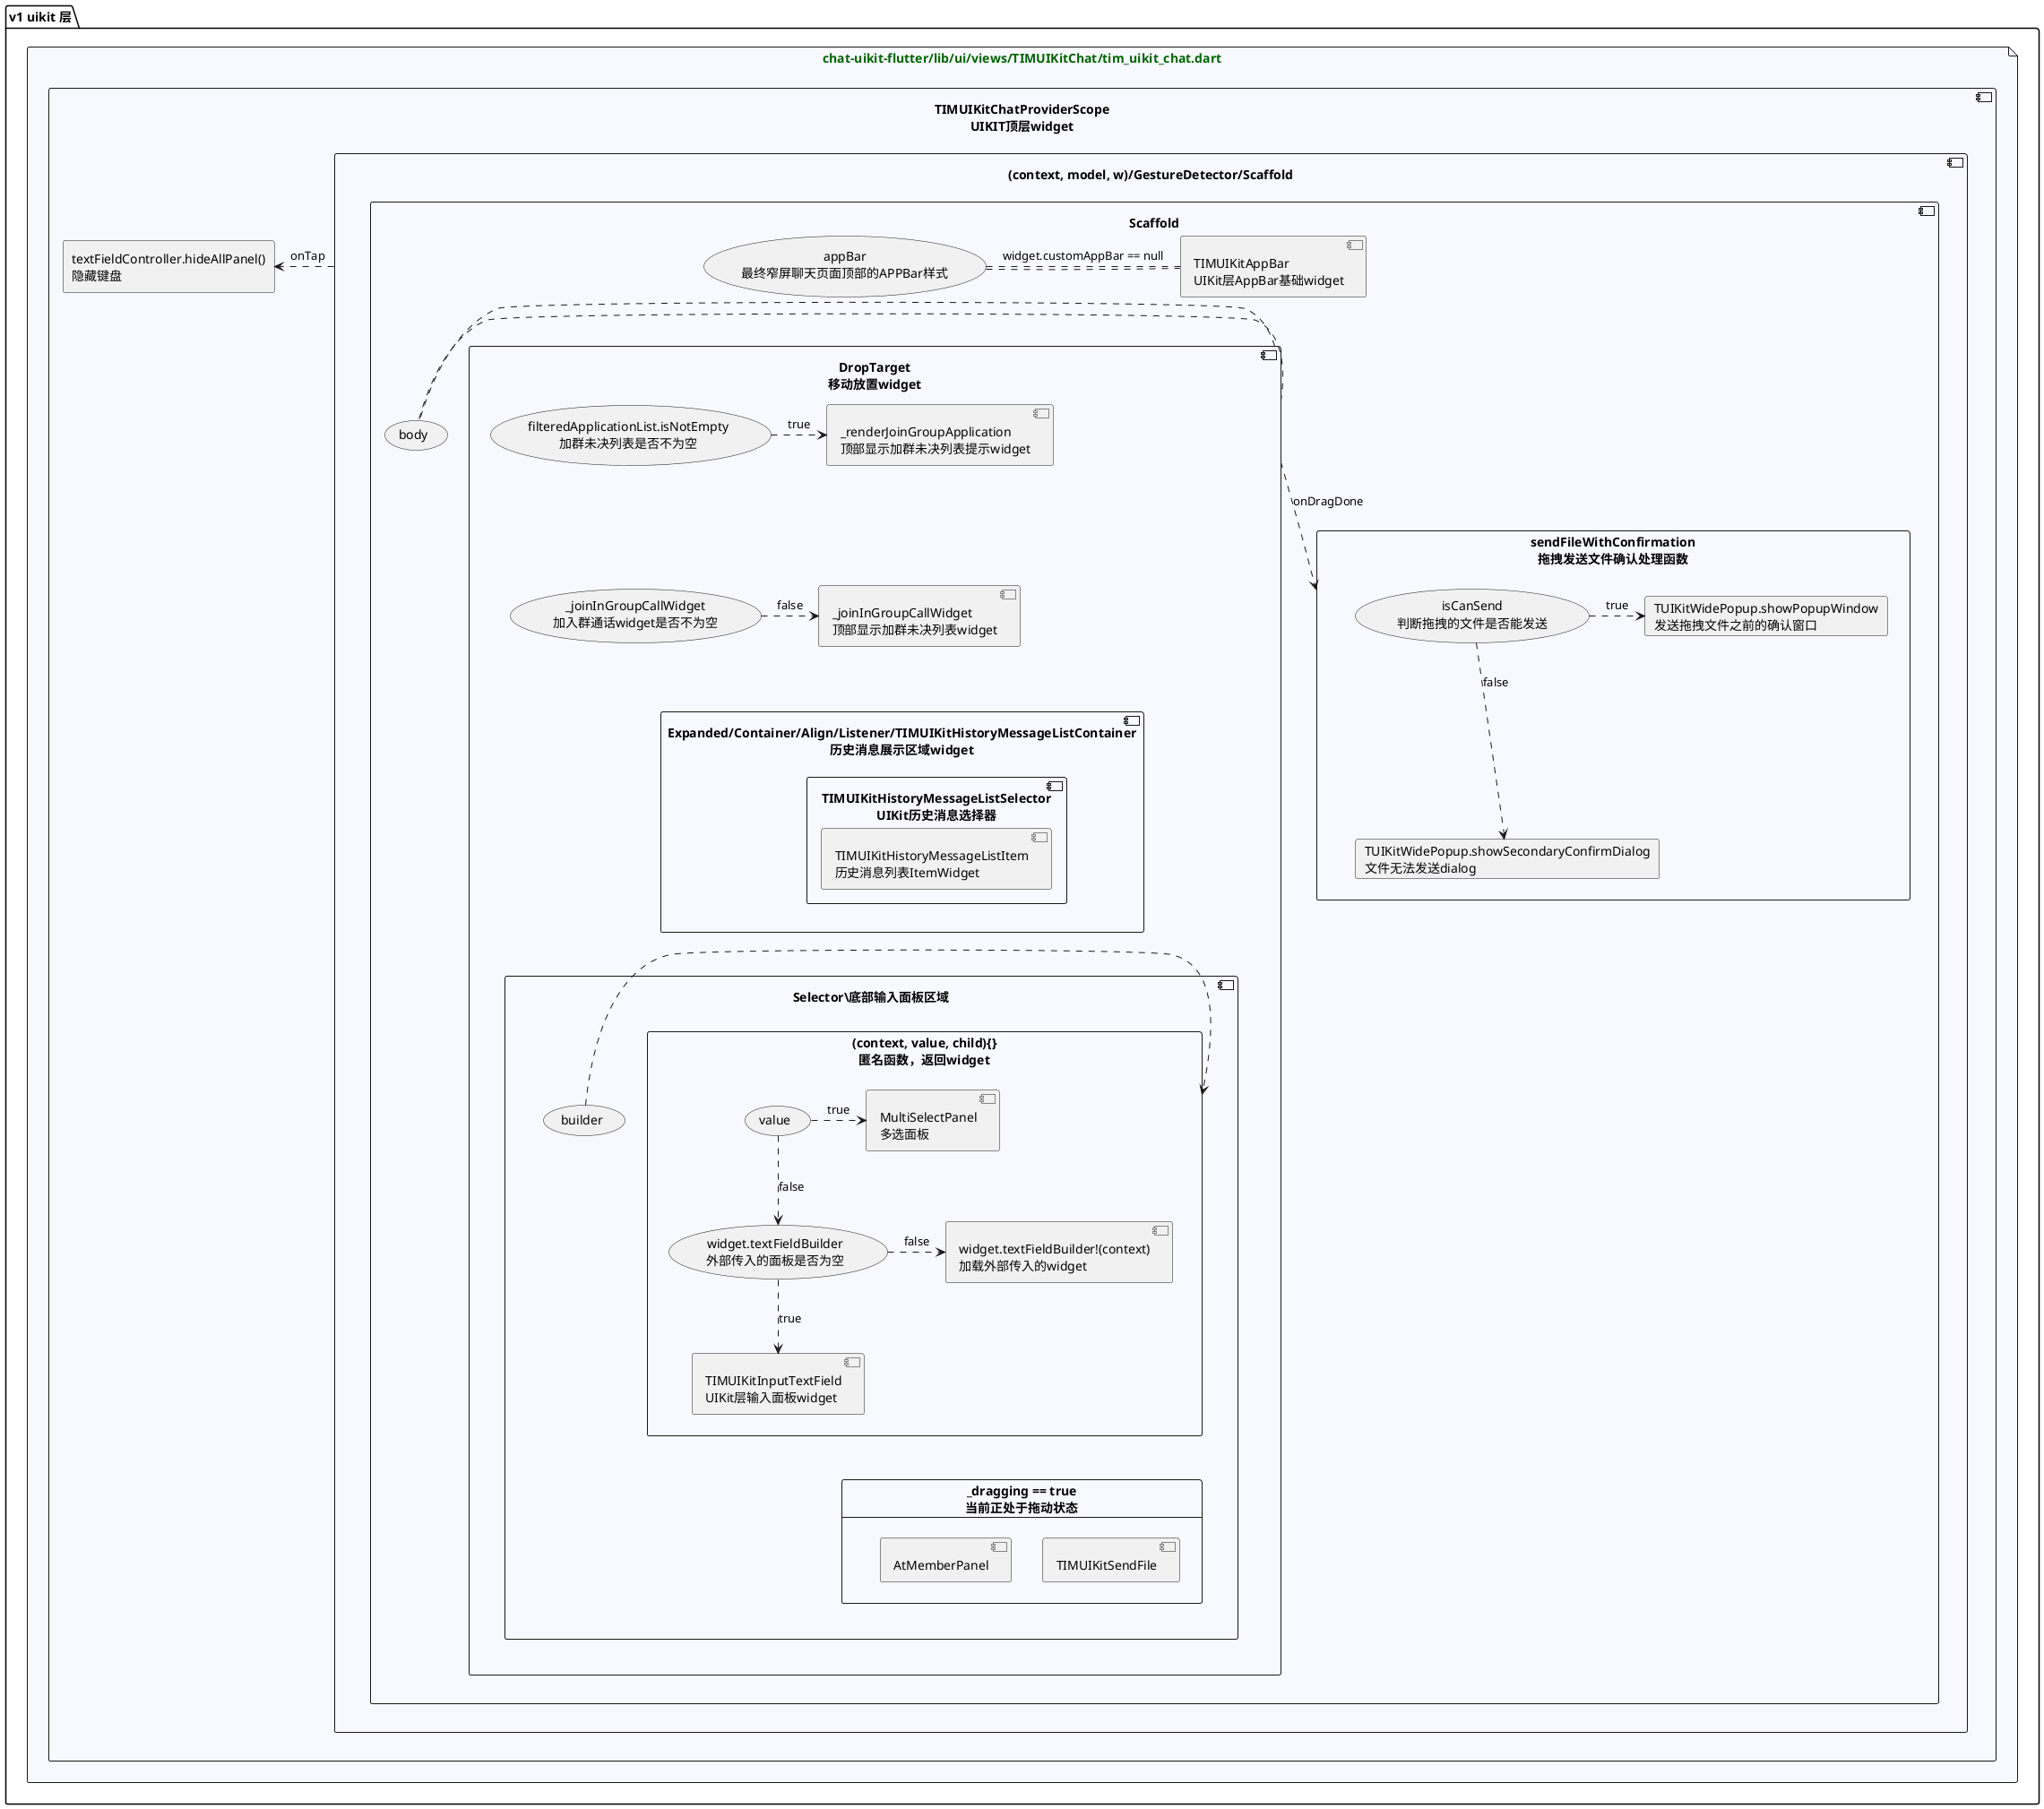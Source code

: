 @startuml
'https://plantuml.com/sequence-diagram

'属性初始化设置
skinparam file {
    FontColor #DarkGreen
    BackgroundColor #GhostWhite
}

package “v1 uikit 层” as v1TUIKit{
    file chat-uikit-flutter/lib/ui/views/TIMUIKitChat/tim_uikit_chat.dart as tim_uikit_chat_dart{
        component TIMUIKitChatProviderScope\nUIKIT顶层widget as chat_TIMUIKitChat_TIMUIKitChatProviderScope_W{
            component "(context, model, w)/GestureDetector/Scaffold" as chat_TIMUIKitChatProviderScope_GestureDetector_W{
                component Scaffold as chat_GestureDetector_Scaffold_W{
                    (appBar\n最终窄屏聊天页面顶部的APPBar样式) as chat_Scaffold_appBar_P
                    component TIMUIKitAppBar\nUIKit层AppBar基础widget as chat_Scaffold_TIMUIKitAppBar_W{
                    }
                    chat_Scaffold_appBar_P .right. chat_Scaffold_TIMUIKitAppBar_W : widget.customAppBar == null
                    chat_Scaffold_appBar_P .right. chat_Scaffold_TIMUIKitAppBar_W

                    (body) as Scaffold_body_M
                    component DropTarget\n移动放置widget as Scaffold_body_W{
                        (filteredApplicationList.isNotEmpty\n加群未决列表是否不为空) as chat_Scaffold_isNotEmpty_P
                        component _renderJoinGroupApplication\n顶部显示加群未决列表提示widget as chat_Scaffold__renderJoinGroupApplication_W{
                        }
                        chat_Scaffold_isNotEmpty_P .right.> chat_Scaffold__renderJoinGroupApplication_W : true

                        (_joinInGroupCallWidget\n加入群通话widget是否不为空) as  chat_Scaffold__joinInGroupCallWidget_p
                        component _joinInGroupCallWidget\n顶部显示加群未决列表widget as chat_Scaffold__joinInGroupCallWidget_W{
                        }
                        chat_Scaffold__joinInGroupCallWidget_p .right.> chat_Scaffold__joinInGroupCallWidget_W : false

                        chat_Scaffold__renderJoinGroupApplication_W ..[hidden] chat_Scaffold__joinInGroupCallWidget_W

                        component "Expanded/Container/Align/Listener/TIMUIKitHistoryMessageListContainer\n历史消息展示区域widget" as chat_Scaffold_TIMUIKitHistoryMessageListContainer_W{
                            component TIMUIKitHistoryMessageListSelector\nUIKit历史消息选择器 as chat_TIMUIKitHistoryMessageListContainer_TIMUIKitHistoryMessageListSelector_W{
                                component TIMUIKitHistoryMessageListItem\n历史消息列表ItemWidget as chat_TIMUIKitHistoryMessageListSelector_TIMUIKitHistoryMessageListItem_W{
                                }
                            }
                        }
                        chat_Scaffold__joinInGroupCallWidget_W ..[hidden] chat_Scaffold_TIMUIKitHistoryMessageListContainer_W

                        component Selector\底部输入面板区域 as DropTarget_Selector_W{
                            (builder) as Selector_builder_P
                            rectangle "(context, value, child){}\n匿名函数，返回widget" as Selector_builder_M{
                                (value) as builder_value_P
                                [MultiSelectPanel\n多选面板] as builder_MultiSelectPanel_Widget
                                (widget.textFieldBuilder\n外部传入的面板是否为空) as builder_textFieldBuilder_P
                                [widget.textFieldBuilder!(context)\n加载外部传入的widget] as builder_textFieldBuilder_W
                                component TIMUIKitInputTextField\nUIKit层输入面板widget as builder_TIMUIKitInputTextField_W{
                                }
                                builder_value_P .> builder_MultiSelectPanel_Widget : true
                                builder_value_P ..> builder_textFieldBuilder_P : false
                                builder_textFieldBuilder_P .> builder_textFieldBuilder_W : false
                                builder_textFieldBuilder_P ..> builder_TIMUIKitInputTextField_W : true
                            }
                            Selector_builder_P .> Selector_builder_M

'                            (_dragging\n是否正处于拖动状态) as DropTarget__dragging_P
                            card "_dragging == true\n当前正处于拖动状态" as DropTarget__dragging_M{
                                [TIMUIKitSendFile]
                                [AtMemberPanel]
                            }
                            Selector_builder_M ....[hidden] DropTarget__dragging_M

                        }
                        chat_Scaffold_TIMUIKitHistoryMessageListContainer_W ..[hidden] DropTarget_Selector_W
                    }
                    Scaffold_body_W .right. Scaffold_body_M
                    Scaffold_body_W .right. Scaffold_body_M

                    rectangle "sendFileWithConfirmation\n拖拽发送文件确认处理函数" as Scaffold_sendFileWithConfirmation_M{
                        (isCanSend\n判断拖拽的文件是否能发送) as sendFileWithConfirmation_isCanSend_P
                        card "TUIKitWidePopup.showSecondaryConfirmDialog\n文件无法发送dialog" as sendFileWithConfirmation_showSecondaryConfirmDialog_U
                        card "TUIKitWidePopup.showPopupWindow\n发送拖拽文件之前的确认窗口" as sendFileWithConfirmation_showPopupWindow_U

                        sendFileWithConfirmation_isCanSend_P ..> sendFileWithConfirmation_showSecondaryConfirmDialog_U : false
                        sendFileWithConfirmation_isCanSend_P .> sendFileWithConfirmation_showPopupWindow_U : true
                    }
                    Scaffold_body_W ..> Scaffold_sendFileWithConfirmation_M :onDragDone

                    chat_Scaffold_TIMUIKitAppBar_W ..[hidden] Scaffold_body_W
                }
            }
            rectangle "textFieldController.hideAllPanel()\n隐藏键盘" as TIMUIKitChat_hideAllPanel_M{
            }
            chat_TIMUIKitChatProviderScope_GestureDetector_W .right.> TIMUIKitChat_hideAllPanel_M : onTap

        }
    }
}
@enduml